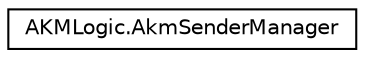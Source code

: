 digraph "Graphical Class Hierarchy"
{
 // LATEX_PDF_SIZE
  edge [fontname="Helvetica",fontsize="10",labelfontname="Helvetica",labelfontsize="10"];
  node [fontname="Helvetica",fontsize="10",shape=record];
  rankdir="LR";
  Node0 [label="AKMLogic.AkmSenderManager",height=0.2,width=0.4,color="black", fillcolor="white", style="filled",URL="$class_a_k_m_logic_1_1_akm_sender_manager.html",tooltip="Provides client with Sender objects based on provided RelationshipID value"];
}
